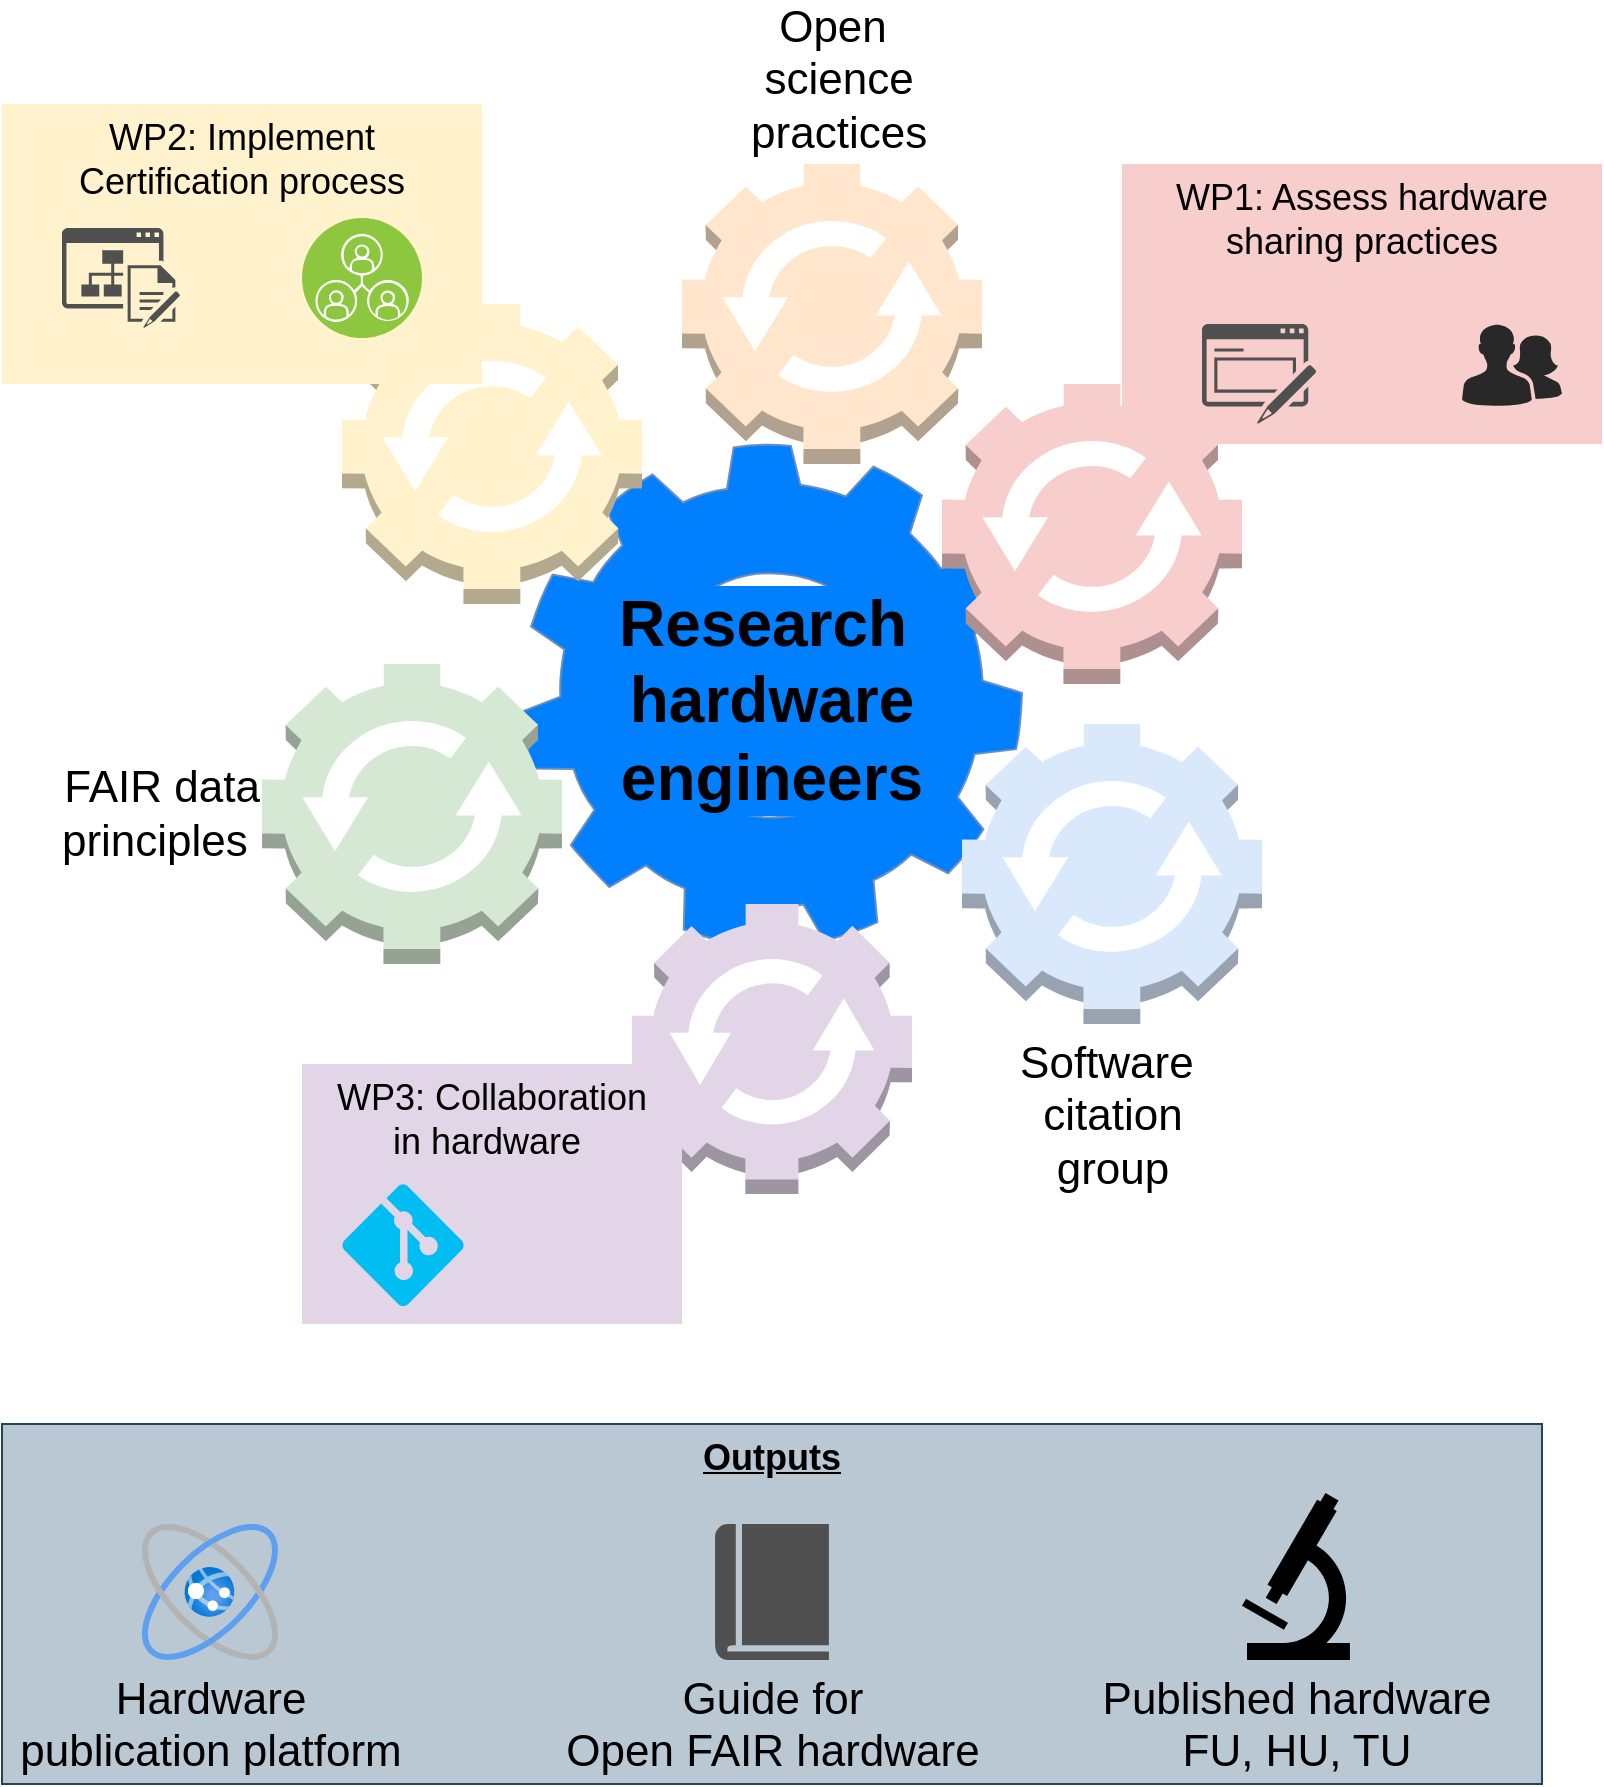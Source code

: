 <mxfile version="14.1.8" type="device"><diagram id="kvTfxagMlO_KWZnVEEW1" name="Page-1"><mxGraphModel dx="946" dy="680" grid="1" gridSize="10" guides="1" tooltips="1" connect="1" arrows="1" fold="1" page="1" pageScale="1" pageWidth="827" pageHeight="1169" math="0" shadow="0"><root><mxCell id="0"/><mxCell id="1" parent="0"/><mxCell id="Sf-1SbcpBi5OPzV9gK18-44" value="&lt;font style=&quot;font-size: 18px&quot;&gt;&lt;b&gt;&lt;u&gt;Outputs&lt;/u&gt;&lt;/b&gt;&lt;br&gt;&lt;/font&gt;" style="rounded=0;whiteSpace=wrap;html=1;verticalAlign=top;fillColor=#bac8d3;strokeColor=#23445d;" parent="1" vertex="1"><mxGeometry x="20" y="730" width="770" height="180" as="geometry"/></mxCell><mxCell id="Sf-1SbcpBi5OPzV9gK18-1" value="" style="html=1;aspect=fixed;strokeColor=#6c8ebf;shadow=0;align=center;verticalAlign=top;shape=mxgraph.gcp2.gear;fillColor=#007FFF;" parent="1" vertex="1"><mxGeometry x="280" y="240" width="250" height="250" as="geometry"/></mxCell><mxCell id="Sf-1SbcpBi5OPzV9gK18-6" value="Research&amp;nbsp;&lt;br style=&quot;font-size: 32px;&quot;&gt;hardware&lt;br style=&quot;font-size: 32px;&quot;&gt;engineers" style="text;html=1;strokeColor=none;fillColor=none;align=center;verticalAlign=middle;whiteSpace=wrap;rounded=0;fontStyle=1;fontSize=32;labelBackgroundColor=#007FFF;" parent="1" vertex="1"><mxGeometry x="325" y="320" width="160" height="95" as="geometry"/></mxCell><mxCell id="Sf-1SbcpBi5OPzV9gK18-13" value="" style="outlineConnect=0;dashed=0;verticalLabelPosition=middle;verticalAlign=middle;align=left;html=1;shape=mxgraph.aws3.automation;fillColor=#e1d5e7;fontSize=22;labelPosition=right;strokeColor=#9673a6;" parent="1" vertex="1"><mxGeometry x="335" y="470" width="140" height="145" as="geometry"/></mxCell><mxCell id="Sf-1SbcpBi5OPzV9gK18-14" value="" style="outlineConnect=0;dashed=0;verticalLabelPosition=middle;verticalAlign=middle;align=right;html=1;shape=mxgraph.aws3.automation;fillColor=#fff2cc;fontSize=22;labelPosition=left;strokeColor=#d6b656;" parent="1" vertex="1"><mxGeometry x="190" y="170" width="150" height="150" as="geometry"/></mxCell><mxCell id="Sf-1SbcpBi5OPzV9gK18-15" value="Guide for&lt;br&gt;Open FAIR hardware&lt;br&gt;" style="pointerEvents=1;shadow=0;dashed=0;html=1;strokeColor=none;fillColor=#505050;labelPosition=center;verticalLabelPosition=bottom;verticalAlign=top;outlineConnect=0;align=center;shape=mxgraph.office.concepts.book_journal;fontSize=22;" parent="1" vertex="1"><mxGeometry x="376.55" y="780" width="56.9" height="68" as="geometry"/></mxCell><mxCell id="Sf-1SbcpBi5OPzV9gK18-16" value="&lt;font style=&quot;font-size: 22px&quot;&gt;Hardware &lt;br&gt;publication platform&lt;/font&gt;" style="aspect=fixed;html=1;points=[];align=center;image;fontSize=12;image=img/lib/azure2/general/Website_Power.svg;labelBackgroundColor=none;" parent="1" vertex="1"><mxGeometry x="90" y="780" width="68" height="68" as="geometry"/></mxCell><mxCell id="Sf-1SbcpBi5OPzV9gK18-21" value="&lt;span style=&quot;text-align: right&quot;&gt;Open&lt;/span&gt;&lt;br style=&quot;text-align: right&quot;&gt;&lt;span style=&quot;text-align: right&quot;&gt;&amp;nbsp;science&lt;/span&gt;&lt;br style=&quot;text-align: right&quot;&gt;&lt;span style=&quot;text-align: right&quot;&gt;&amp;nbsp;practices&lt;/span&gt;" style="outlineConnect=0;dashed=0;verticalLabelPosition=top;verticalAlign=bottom;align=center;html=1;shape=mxgraph.aws3.automation;fillColor=#ffe6cc;fontSize=22;labelPosition=center;strokeColor=#d79b00;rotation=0;" parent="1" vertex="1"><mxGeometry x="360" y="100" width="150" height="150" as="geometry"/></mxCell><mxCell id="Sf-1SbcpBi5OPzV9gK18-25" value="Software&amp;nbsp;&lt;br&gt;citation&lt;br&gt;group" style="outlineConnect=0;dashed=0;verticalLabelPosition=bottom;verticalAlign=top;align=center;html=1;shape=mxgraph.aws3.automation;fillColor=#dae8fc;fontSize=22;labelPosition=center;strokeColor=#6c8ebf;rotation=0;" parent="1" vertex="1"><mxGeometry x="500" y="380" width="150" height="150" as="geometry"/></mxCell><mxCell id="Sf-1SbcpBi5OPzV9gK18-35" value="" style="outlineConnect=0;dashed=0;verticalLabelPosition=middle;verticalAlign=middle;align=left;html=1;shape=mxgraph.aws3.automation;fillColor=#f8cecc;fontSize=22;labelPosition=right;strokeColor=#b85450;rotation=0;" parent="1" vertex="1"><mxGeometry x="490" y="210" width="150" height="150" as="geometry"/></mxCell><mxCell id="Sf-1SbcpBi5OPzV9gK18-36" value="&lt;span style=&quot;text-align: left&quot;&gt;FAIR data&lt;/span&gt;&lt;br style=&quot;text-align: left&quot;&gt;&lt;span style=&quot;text-align: left&quot;&gt;principles&amp;nbsp;&lt;/span&gt;" style="outlineConnect=0;dashed=0;verticalLabelPosition=middle;verticalAlign=middle;align=right;html=1;shape=mxgraph.aws3.automation;fillColor=#d5e8d4;fontSize=22;labelPosition=left;strokeColor=#82b366;rotation=0;" parent="1" vertex="1"><mxGeometry x="150" y="350" width="150" height="150" as="geometry"/></mxCell><mxCell id="Sf-1SbcpBi5OPzV9gK18-43" value="" style="group" parent="1" vertex="1" connectable="0"><mxGeometry x="580" y="100" width="240" height="140" as="geometry"/></mxCell><mxCell id="Sf-1SbcpBi5OPzV9gK18-4" value="&lt;font style=&quot;font-size: 18px&quot;&gt;WP1: Assess hardware sharing practices&lt;/font&gt;" style="rounded=0;whiteSpace=wrap;html=1;verticalAlign=top;fillColor=#f8cecc;strokeColor=none;" parent="Sf-1SbcpBi5OPzV9gK18-43" vertex="1"><mxGeometry width="240" height="140" as="geometry"/></mxCell><mxCell id="Sf-1SbcpBi5OPzV9gK18-3" value="" style="pointerEvents=1;shadow=0;dashed=0;html=1;strokeColor=none;fillColor=#505050;labelPosition=center;verticalLabelPosition=bottom;verticalAlign=top;outlineConnect=0;align=center;shape=mxgraph.office.concepts.form;" parent="Sf-1SbcpBi5OPzV9gK18-43" vertex="1"><mxGeometry x="40" y="80" width="57.14" height="50" as="geometry"/></mxCell><mxCell id="Sf-1SbcpBi5OPzV9gK18-5" value="" style="verticalLabelPosition=bottom;html=1;fillColor=#282828;strokeColor=none;verticalAlign=top;pointerEvents=1;align=center;shape=mxgraph.cisco_safe.people_places_things_icons.icon2;" parent="Sf-1SbcpBi5OPzV9gK18-43" vertex="1"><mxGeometry x="170" y="80" width="50" height="41" as="geometry"/></mxCell><mxCell id="Sf-1SbcpBi5OPzV9gK18-7" value="&lt;font style=&quot;font-size: 18px&quot;&gt;WP2: Implement &lt;br&gt;Certification process&lt;/font&gt;" style="rounded=0;whiteSpace=wrap;html=1;verticalAlign=top;fillColor=#fff2cc;strokeColor=none;" parent="1" vertex="1"><mxGeometry x="20" y="70" width="240" height="140" as="geometry"/></mxCell><mxCell id="Sf-1SbcpBi5OPzV9gK18-10" value="" style="pointerEvents=1;shadow=0;dashed=0;html=1;strokeColor=none;fillColor=#505050;labelPosition=center;verticalLabelPosition=bottom;verticalAlign=top;outlineConnect=0;align=center;shape=mxgraph.office.sites.wiki_site;fontSize=38;" parent="1" vertex="1"><mxGeometry x="50" y="132" width="59" height="50" as="geometry"/></mxCell><mxCell id="Sf-1SbcpBi5OPzV9gK18-11" value="" style="aspect=fixed;perimeter=ellipsePerimeter;html=1;align=center;shadow=0;dashed=0;fontColor=#4277BB;labelBackgroundColor=#ffffff;fontSize=12;spacingTop=3;image;image=img/lib/ibm/infrastructure/peer_services.svg;" parent="1" vertex="1"><mxGeometry x="170" y="127" width="60" height="60" as="geometry"/></mxCell><mxCell id="Sf-1SbcpBi5OPzV9gK18-27" value="&lt;font style=&quot;font-size: 18px&quot;&gt;WP3: Collaboration&lt;br&gt;in hardware&amp;nbsp;&lt;br&gt;&lt;/font&gt;" style="rounded=0;whiteSpace=wrap;html=1;verticalAlign=top;fillColor=#e1d5e7;strokeColor=none;" parent="1" vertex="1"><mxGeometry x="170" y="550" width="190" height="130" as="geometry"/></mxCell><mxCell id="Sf-1SbcpBi5OPzV9gK18-30" value="" style="verticalLabelPosition=bottom;html=1;verticalAlign=top;align=center;strokeColor=none;fillColor=#00BEF2;shape=mxgraph.azure.git_repository;labelBackgroundColor=#007FFF;fontSize=32;" parent="1" vertex="1"><mxGeometry x="190" y="610" width="61" height="61" as="geometry"/></mxCell><mxCell id="Sf-1SbcpBi5OPzV9gK18-56" value="" style="shape=mxgraph.signs.science.microscope;html=1;pointerEvents=1;fillColor=#000000;strokeColor=none;verticalLabelPosition=bottom;verticalAlign=top;align=center;labelBackgroundColor=none;sketch=1;fontSize=32;opacity=0;" parent="1" vertex="1"><mxGeometry x="380" y="410" width="64" height="99" as="geometry"/></mxCell><mxCell id="Sf-1SbcpBi5OPzV9gK18-59" value="" style="shape=mxgraph.signs.science.magnet;html=1;pointerEvents=1;fillColor=#000000;strokeColor=none;verticalLabelPosition=bottom;verticalAlign=top;align=center;shadow=1;labelBackgroundColor=none;sketch=1;fontSize=32;opacity=0;" parent="1" vertex="1"><mxGeometry x="380" y="410" width="74" height="99" as="geometry"/></mxCell><mxCell id="Sf-1SbcpBi5OPzV9gK18-63" value="" style="shape=mxgraph.signs.science.microscope;html=1;pointerEvents=1;fillColor=#000000;strokeColor=none;verticalLabelPosition=bottom;verticalAlign=top;align=center;shadow=1;labelBackgroundColor=#ffffff;sketch=1;fontSize=32;fontColor=#000000;opacity=0;" parent="1" vertex="1"><mxGeometry x="380" y="410" width="64" height="99" as="geometry"/></mxCell><mxCell id="Sf-1SbcpBi5OPzV9gK18-64" value="" style="shape=mxgraph.signs.science.microscope;html=1;pointerEvents=1;fillColor=#000000;strokeColor=none;verticalLabelPosition=bottom;verticalAlign=top;align=center;shadow=1;labelBackgroundColor=#ffffff;sketch=1;fontSize=32;fontColor=#000000;opacity=0;" parent="1" vertex="1"><mxGeometry x="380" y="410" width="64" height="99" as="geometry"/></mxCell><mxCell id="Sf-1SbcpBi5OPzV9gK18-65" value="" style="shape=mxgraph.signs.science.microscope;html=1;pointerEvents=1;fillColor=#000000;strokeColor=none;verticalLabelPosition=bottom;verticalAlign=top;align=center;shadow=1;labelBackgroundColor=#ffffff;sketch=1;fontSize=32;fontColor=#000000;opacity=0;" parent="1" vertex="1"><mxGeometry x="380" y="410" width="64" height="99" as="geometry"/></mxCell><mxCell id="cUMJB1LSwRUg0DHfRyaw-1" value="&lt;font style=&quot;font-size: 22px&quot;&gt;Published hardware&lt;br&gt;FU, HU, TU&lt;/font&gt;" style="shape=mxgraph.signs.science.microscope;html=1;pointerEvents=1;fillColor=#000000;strokeColor=none;verticalLabelPosition=bottom;verticalAlign=top;align=center;" vertex="1" parent="1"><mxGeometry x="640" y="764.53" width="53.96" height="83.47" as="geometry"/></mxCell></root></mxGraphModel></diagram></mxfile>